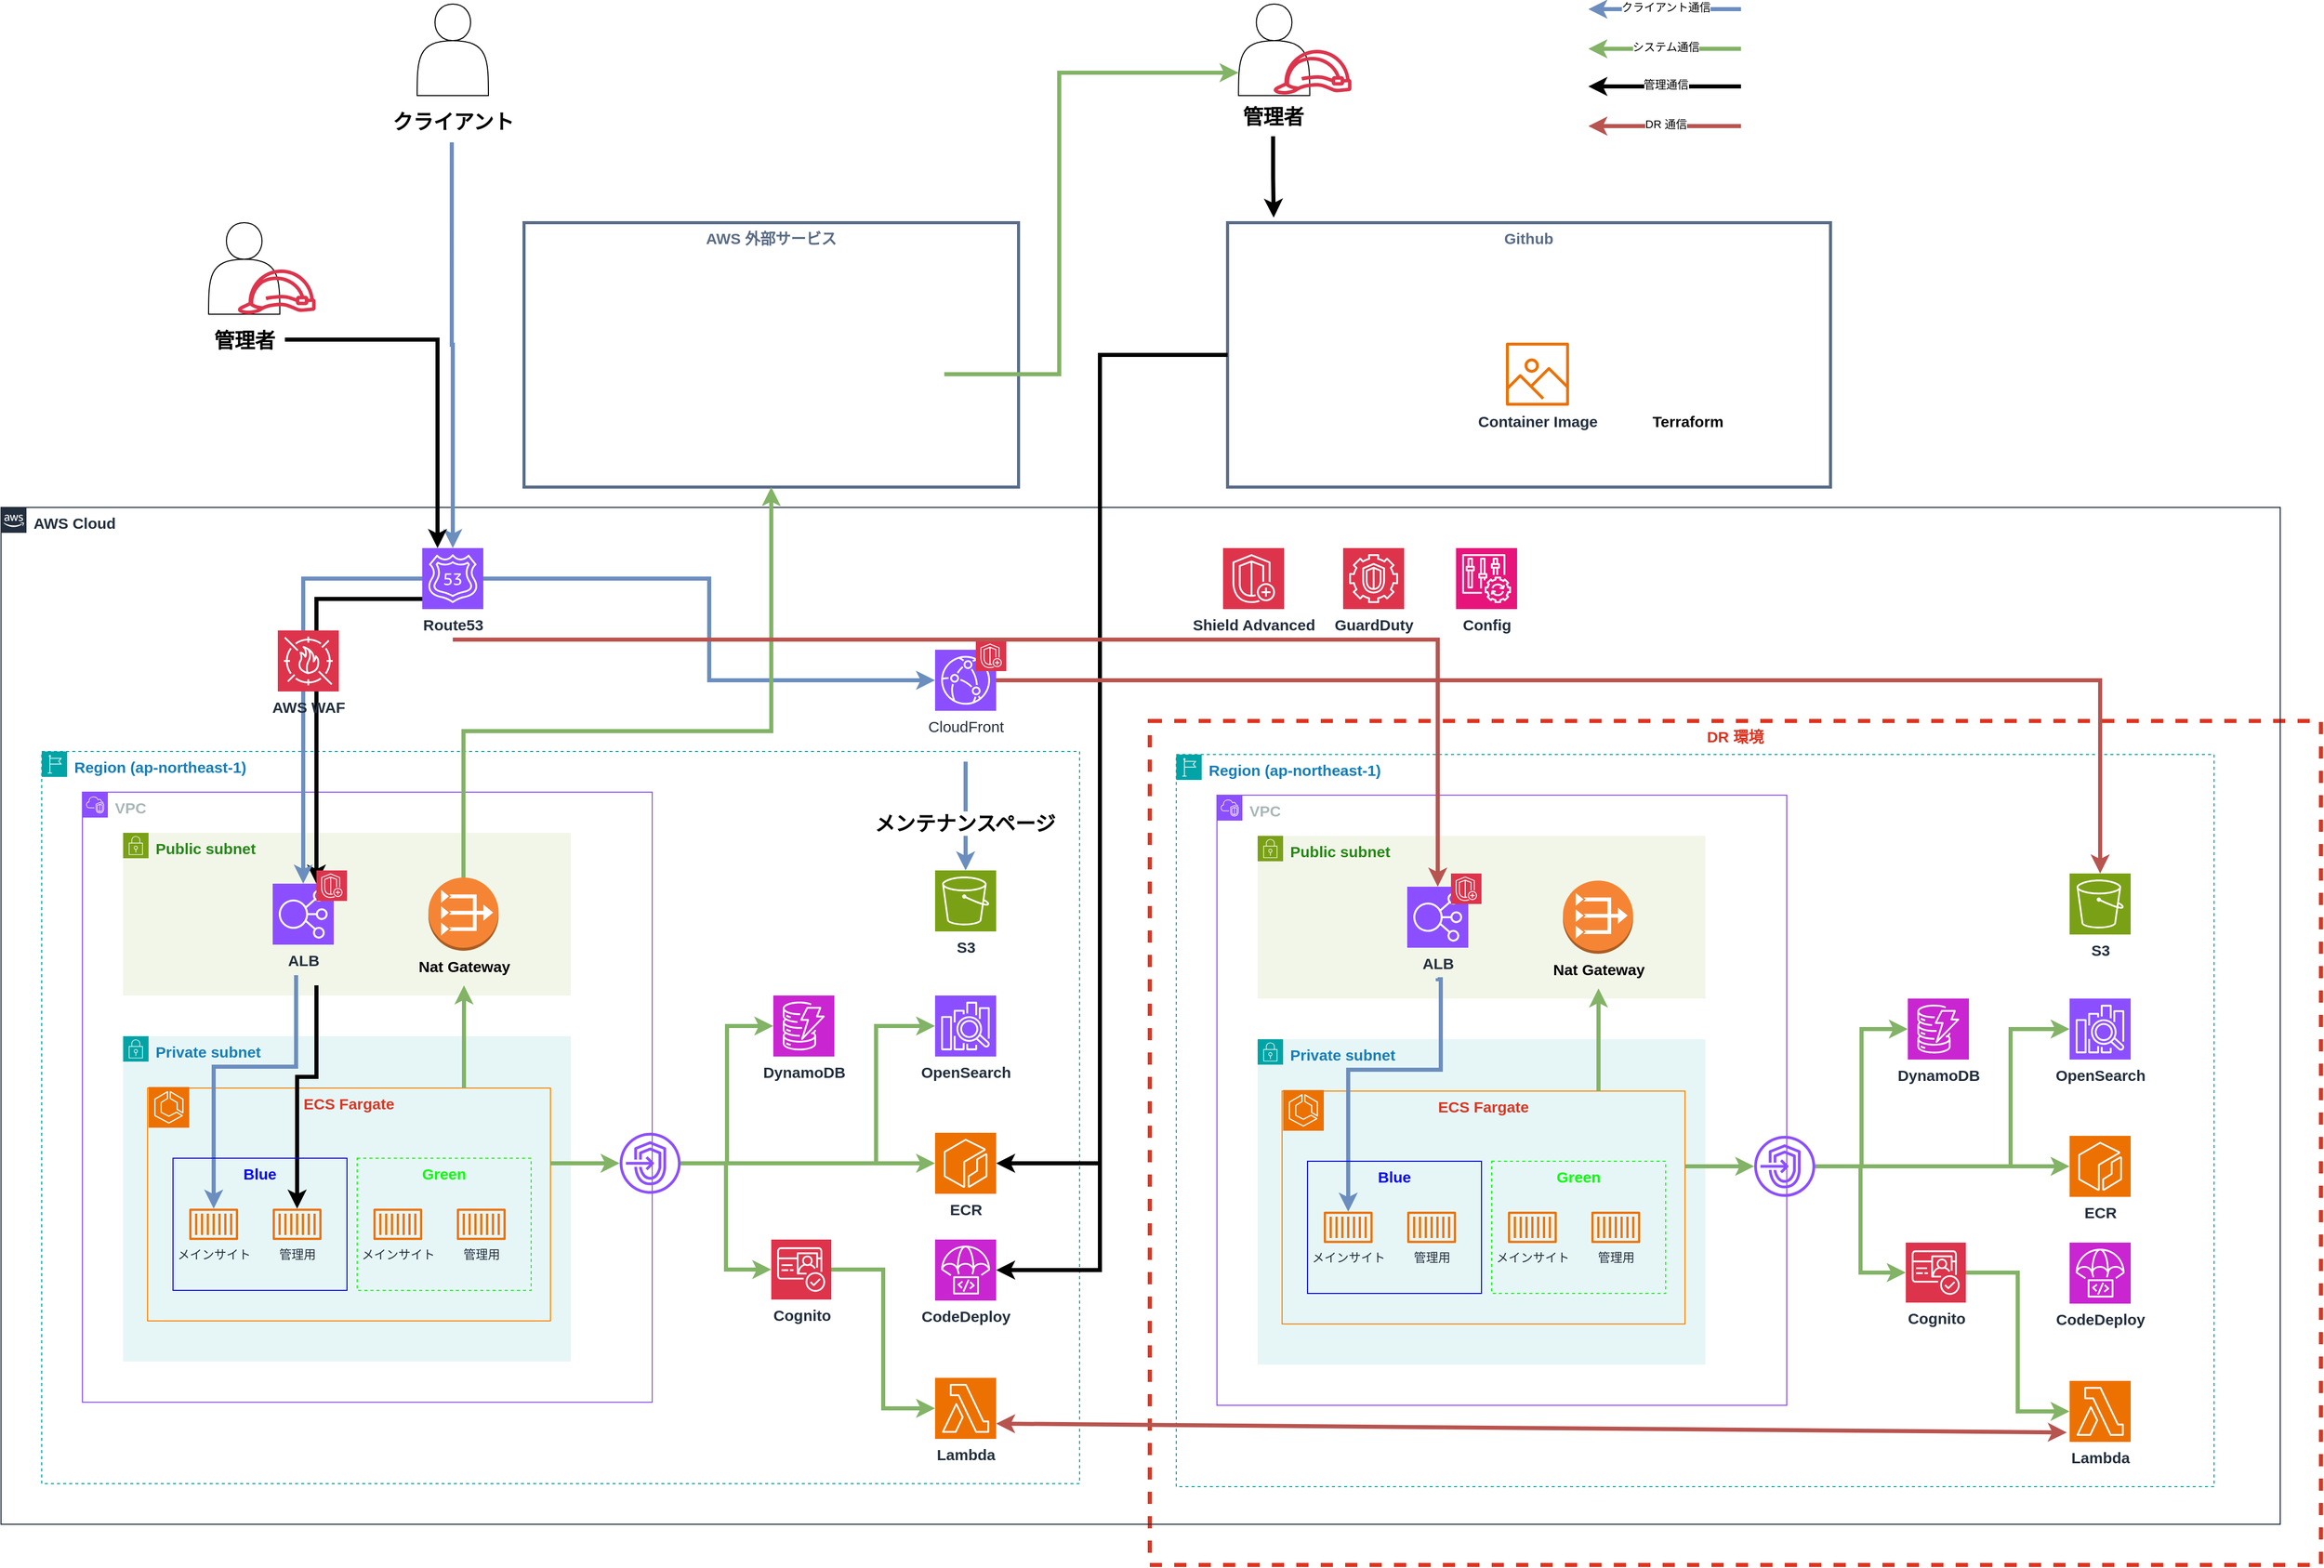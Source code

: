 <mxfile version="26.0.16">
  <diagram id="As31umIxtYYmUo2kWSjC" name="ページ1">
    <mxGraphModel dx="1369" dy="1611" grid="1" gridSize="10" guides="1" tooltips="1" connect="1" arrows="1" fold="1" page="1" pageScale="1" pageWidth="1200" pageHeight="800" math="0" shadow="0">
      <root>
        <mxCell id="0" />
        <mxCell id="1" parent="0" />
        <mxCell id="r2qKvbFkMg-777UX2yl--45" value="&lt;font style=&quot;font-size: 15px;&quot;&gt;&lt;b&gt;Lambda&lt;/b&gt;&lt;/font&gt;" style="sketch=0;points=[[0,0,0],[0.25,0,0],[0.5,0,0],[0.75,0,0],[1,0,0],[0,1,0],[0.25,1,0],[0.5,1,0],[0.75,1,0],[1,1,0],[0,0.25,0],[0,0.5,0],[0,0.75,0],[1,0.25,0],[1,0.5,0],[1,0.75,0]];outlineConnect=0;fontColor=#232F3E;fillColor=#ED7100;strokeColor=#ffffff;dashed=0;verticalLabelPosition=bottom;verticalAlign=top;align=center;html=1;fontSize=12;fontStyle=0;aspect=fixed;shape=mxgraph.aws4.resourceIcon;resIcon=mxgraph.aws4.lambda;" vertex="1" parent="1">
          <mxGeometry x="1158" y="776" width="60" height="60" as="geometry" />
        </mxCell>
        <mxCell id="r2qKvbFkMg-777UX2yl--156" value="&lt;b&gt;&lt;font style=&quot;font-size: 15px; color: rgb(221, 53, 34);&quot;&gt;DR 環境&lt;/font&gt;&lt;/b&gt;" style="fillColor=none;strokeColor=#DD3522;dashed=1;verticalAlign=top;fontStyle=0;fontColor=#5A6C86;whiteSpace=wrap;html=1;strokeWidth=4;" vertex="1" parent="1">
          <mxGeometry x="1369" y="130" width="1151" height="830" as="geometry" />
        </mxCell>
        <mxCell id="r2qKvbFkMg-777UX2yl--101" value="&lt;span style=&quot;font-size: 15px;&quot;&gt;&lt;b&gt;AWS 外部サービス&lt;/b&gt;&lt;/span&gt;" style="fillColor=none;strokeColor=#5A6C86;verticalAlign=top;fontStyle=0;fontColor=#5A6C86;whiteSpace=wrap;html=1;strokeWidth=3;" vertex="1" parent="1">
          <mxGeometry x="754" y="-360" width="486" height="260" as="geometry" />
        </mxCell>
        <mxCell id="r2qKvbFkMg-777UX2yl--90" value="&lt;b&gt;&lt;font style=&quot;font-size: 15px;&quot;&gt;Github&lt;/font&gt;&lt;/b&gt;" style="fillColor=none;strokeColor=#5A6C86;verticalAlign=top;fontStyle=0;fontColor=#5A6C86;whiteSpace=wrap;html=1;strokeWidth=3;" vertex="1" parent="1">
          <mxGeometry x="1445.42" y="-360" width="592.58" height="260" as="geometry" />
        </mxCell>
        <mxCell id="r2qKvbFkMg-777UX2yl--8" value="&lt;b&gt;&lt;font style=&quot;font-size: 15px;&quot;&gt;AWS Cloud&lt;/font&gt;&lt;/b&gt;" style="points=[[0,0],[0.25,0],[0.5,0],[0.75,0],[1,0],[1,0.25],[1,0.5],[1,0.75],[1,1],[0.75,1],[0.5,1],[0.25,1],[0,1],[0,0.75],[0,0.5],[0,0.25]];outlineConnect=0;gradientColor=none;html=1;whiteSpace=wrap;fontSize=12;fontStyle=0;container=0;pointerEvents=0;collapsible=0;recursiveResize=0;shape=mxgraph.aws4.group;grIcon=mxgraph.aws4.group_aws_cloud_alt;strokeColor=#232F3E;fillColor=none;verticalAlign=top;align=left;spacingLeft=30;fontColor=#232F3E;dashed=0;" vertex="1" parent="1">
          <mxGeometry x="240" y="-80" width="2240" height="1000" as="geometry" />
        </mxCell>
        <mxCell id="r2qKvbFkMg-777UX2yl--9" value="&lt;b&gt;&lt;font style=&quot;font-size: 15px;&quot;&gt;Region (ap-northeast-1)&lt;/font&gt;&lt;/b&gt;" style="points=[[0,0],[0.25,0],[0.5,0],[0.75,0],[1,0],[1,0.25],[1,0.5],[1,0.75],[1,1],[0.75,1],[0.5,1],[0.25,1],[0,1],[0,0.75],[0,0.5],[0,0.25]];outlineConnect=0;gradientColor=none;html=1;whiteSpace=wrap;fontSize=12;fontStyle=0;container=0;pointerEvents=0;collapsible=0;recursiveResize=0;shape=mxgraph.aws4.group;grIcon=mxgraph.aws4.group_region;strokeColor=#00A4A6;fillColor=none;verticalAlign=top;align=left;spacingLeft=30;fontColor=#147EBA;dashed=1;" vertex="1" parent="1">
          <mxGeometry x="280" y="160" width="1020" height="720" as="geometry" />
        </mxCell>
        <mxCell id="r2qKvbFkMg-777UX2yl--10" value="&lt;b&gt;&lt;font style=&quot;font-size: 15px;&quot;&gt;VPC&lt;/font&gt;&lt;/b&gt;" style="points=[[0,0],[0.25,0],[0.5,0],[0.75,0],[1,0],[1,0.25],[1,0.5],[1,0.75],[1,1],[0.75,1],[0.5,1],[0.25,1],[0,1],[0,0.75],[0,0.5],[0,0.25]];outlineConnect=0;gradientColor=none;html=1;whiteSpace=wrap;fontSize=12;fontStyle=0;container=0;pointerEvents=0;collapsible=0;recursiveResize=0;shape=mxgraph.aws4.group;grIcon=mxgraph.aws4.group_vpc2;strokeColor=#8C4FFF;fillColor=none;verticalAlign=top;align=left;spacingLeft=30;fontColor=#AAB7B8;dashed=0;" vertex="1" parent="1">
          <mxGeometry x="320" y="200" width="560" height="600" as="geometry" />
        </mxCell>
        <mxCell id="r2qKvbFkMg-777UX2yl--11" value="&lt;b&gt;&lt;font style=&quot;font-size: 15px;&quot;&gt;Public subnet&lt;/font&gt;&lt;/b&gt;" style="points=[[0,0],[0.25,0],[0.5,0],[0.75,0],[1,0],[1,0.25],[1,0.5],[1,0.75],[1,1],[0.75,1],[0.5,1],[0.25,1],[0,1],[0,0.75],[0,0.5],[0,0.25]];outlineConnect=0;gradientColor=none;html=1;whiteSpace=wrap;fontSize=12;fontStyle=0;container=0;pointerEvents=0;collapsible=0;recursiveResize=0;shape=mxgraph.aws4.group;grIcon=mxgraph.aws4.group_security_group;grStroke=0;strokeColor=#7AA116;fillColor=#F2F6E8;verticalAlign=top;align=left;spacingLeft=30;fontColor=#248814;dashed=0;" vertex="1" parent="1">
          <mxGeometry x="360" y="240" width="440" height="160" as="geometry" />
        </mxCell>
        <mxCell id="r2qKvbFkMg-777UX2yl--13" value="&lt;b&gt;&lt;font style=&quot;font-size: 15px;&quot;&gt;Private subnet&lt;/font&gt;&lt;/b&gt;" style="points=[[0,0],[0.25,0],[0.5,0],[0.75,0],[1,0],[1,0.25],[1,0.5],[1,0.75],[1,1],[0.75,1],[0.5,1],[0.25,1],[0,1],[0,0.75],[0,0.5],[0,0.25]];outlineConnect=0;gradientColor=none;html=1;whiteSpace=wrap;fontSize=12;fontStyle=0;container=0;pointerEvents=0;collapsible=0;recursiveResize=0;shape=mxgraph.aws4.group;grIcon=mxgraph.aws4.group_security_group;grStroke=0;strokeColor=#00A4A6;fillColor=#E6F6F7;verticalAlign=top;align=left;spacingLeft=30;fontColor=#147EBA;dashed=0;" vertex="1" parent="1">
          <mxGeometry x="360" y="440" width="440" height="320" as="geometry" />
        </mxCell>
        <mxCell id="r2qKvbFkMg-777UX2yl--15" value="&lt;b&gt;&lt;font style=&quot;font-size: 15px;&quot;&gt;ECS Fargate&lt;/font&gt;&lt;/b&gt;" style="fillColor=none;strokeColor=#FF8000;verticalAlign=top;fontStyle=0;fontColor=#DD3522;whiteSpace=wrap;html=1;" vertex="1" parent="1">
          <mxGeometry x="384" y="491" width="396" height="229" as="geometry" />
        </mxCell>
        <mxCell id="r2qKvbFkMg-777UX2yl--28" style="edgeStyle=orthogonalEdgeStyle;rounded=0;orthogonalLoop=1;jettySize=auto;html=1;fillColor=#d5e8d4;strokeColor=#82b366;strokeWidth=4;" edge="1" parent="1" source="r2qKvbFkMg-777UX2yl--15" target="r2qKvbFkMg-777UX2yl--27">
          <mxGeometry relative="1" as="geometry">
            <Array as="points">
              <mxPoint x="790" y="565" />
              <mxPoint x="790" y="565" />
            </Array>
          </mxGeometry>
        </mxCell>
        <mxCell id="r2qKvbFkMg-777UX2yl--25" value="" style="edgeStyle=orthogonalEdgeStyle;rounded=0;orthogonalLoop=1;jettySize=auto;html=1;strokeWidth=4;fillColor=#dae8fc;strokeColor=#6c8ebf;" edge="1" parent="1" target="r2qKvbFkMg-777UX2yl--16">
          <mxGeometry relative="1" as="geometry">
            <mxPoint x="530" y="380" as="sourcePoint" />
            <Array as="points">
              <mxPoint x="530" y="380" />
              <mxPoint x="530" y="470" />
              <mxPoint x="449" y="470" />
            </Array>
          </mxGeometry>
        </mxCell>
        <mxCell id="r2qKvbFkMg-777UX2yl--169" style="edgeStyle=orthogonalEdgeStyle;rounded=0;orthogonalLoop=1;jettySize=auto;html=1;strokeWidth=4;" edge="1" parent="1" target="r2qKvbFkMg-777UX2yl--17">
          <mxGeometry relative="1" as="geometry">
            <mxPoint x="550" y="390" as="sourcePoint" />
            <Array as="points">
              <mxPoint x="550" y="480" />
              <mxPoint x="531" y="480" />
            </Array>
          </mxGeometry>
        </mxCell>
        <mxCell id="r2qKvbFkMg-777UX2yl--18" value="&lt;b&gt;&lt;font style=&quot;font-size: 15px;&quot;&gt;ALB&lt;/font&gt;&lt;/b&gt;" style="sketch=0;points=[[0,0,0],[0.25,0,0],[0.5,0,0],[0.75,0,0],[1,0,0],[0,1,0],[0.25,1,0],[0.5,1,0],[0.75,1,0],[1,1,0],[0,0.25,0],[0,0.5,0],[0,0.75,0],[1,0.25,0],[1,0.5,0],[1,0.75,0]];outlineConnect=0;fontColor=#232F3E;fillColor=#8C4FFF;strokeColor=#ffffff;dashed=0;verticalLabelPosition=bottom;verticalAlign=top;align=center;html=1;fontSize=12;fontStyle=0;aspect=fixed;shape=mxgraph.aws4.resourceIcon;resIcon=mxgraph.aws4.elastic_load_balancing;" vertex="1" parent="1">
          <mxGeometry x="507" y="290" width="60" height="60" as="geometry" />
        </mxCell>
        <mxCell id="r2qKvbFkMg-777UX2yl--20" value="&lt;b&gt;&lt;font style=&quot;font-size: 15px;&quot;&gt;S3&lt;/font&gt;&lt;/b&gt;" style="sketch=0;points=[[0,0,0],[0.25,0,0],[0.5,0,0],[0.75,0,0],[1,0,0],[0,1,0],[0.25,1,0],[0.5,1,0],[0.75,1,0],[1,1,0],[0,0.25,0],[0,0.5,0],[0,0.75,0],[1,0.25,0],[1,0.5,0],[1,0.75,0]];outlineConnect=0;fontColor=#232F3E;fillColor=#7AA116;strokeColor=#ffffff;dashed=0;verticalLabelPosition=bottom;verticalAlign=top;align=center;html=1;fontSize=12;fontStyle=0;aspect=fixed;shape=mxgraph.aws4.resourceIcon;resIcon=mxgraph.aws4.s3;" vertex="1" parent="1">
          <mxGeometry x="1158" y="277" width="60" height="60" as="geometry" />
        </mxCell>
        <mxCell id="r2qKvbFkMg-777UX2yl--168" style="edgeStyle=orthogonalEdgeStyle;rounded=0;orthogonalLoop=1;jettySize=auto;html=1;strokeWidth=4;" edge="1" parent="1" source="r2qKvbFkMg-777UX2yl--21" target="r2qKvbFkMg-777UX2yl--18">
          <mxGeometry relative="1" as="geometry">
            <Array as="points">
              <mxPoint x="550" y="10" />
            </Array>
          </mxGeometry>
        </mxCell>
        <mxCell id="r2qKvbFkMg-777UX2yl--21" value="&lt;b&gt;&lt;font style=&quot;font-size: 15px;&quot;&gt;Route53&lt;/font&gt;&lt;/b&gt;" style="sketch=0;points=[[0,0,0],[0.25,0,0],[0.5,0,0],[0.75,0,0],[1,0,0],[0,1,0],[0.25,1,0],[0.5,1,0],[0.75,1,0],[1,1,0],[0,0.25,0],[0,0.5,0],[0,0.75,0],[1,0.25,0],[1,0.5,0],[1,0.75,0]];outlineConnect=0;fontColor=#232F3E;fillColor=#8C4FFF;strokeColor=#ffffff;dashed=0;verticalLabelPosition=bottom;verticalAlign=top;align=center;html=1;fontSize=12;fontStyle=0;aspect=fixed;shape=mxgraph.aws4.resourceIcon;resIcon=mxgraph.aws4.route_53;" vertex="1" parent="1">
          <mxGeometry x="654" y="-40" width="60" height="60" as="geometry" />
        </mxCell>
        <mxCell id="r2qKvbFkMg-777UX2yl--23" value="&lt;font style=&quot;font-size: 15px;&quot;&gt;&lt;b&gt;OpenSearch&lt;/b&gt;&lt;/font&gt;" style="sketch=0;points=[[0,0,0],[0.25,0,0],[0.5,0,0],[0.75,0,0],[1,0,0],[0,1,0],[0.25,1,0],[0.5,1,0],[0.75,1,0],[1,1,0],[0,0.25,0],[0,0.5,0],[0,0.75,0],[1,0.25,0],[1,0.5,0],[1,0.75,0]];outlineConnect=0;fontColor=#232F3E;fillColor=#8C4FFF;strokeColor=#ffffff;dashed=0;verticalLabelPosition=bottom;verticalAlign=top;align=center;html=1;fontSize=12;fontStyle=0;aspect=fixed;shape=mxgraph.aws4.resourceIcon;resIcon=mxgraph.aws4.elasticsearch_service;" vertex="1" parent="1">
          <mxGeometry x="1158" y="400" width="60" height="60" as="geometry" />
        </mxCell>
        <mxCell id="r2qKvbFkMg-777UX2yl--24" value="&lt;font style=&quot;font-size: 15px;&quot;&gt;CloudFront&lt;/font&gt;" style="sketch=0;points=[[0,0,0],[0.25,0,0],[0.5,0,0],[0.75,0,0],[1,0,0],[0,1,0],[0.25,1,0],[0.5,1,0],[0.75,1,0],[1,1,0],[0,0.25,0],[0,0.5,0],[0,0.75,0],[1,0.25,0],[1,0.5,0],[1,0.75,0]];outlineConnect=0;fontColor=#232F3E;fillColor=#8C4FFF;strokeColor=#ffffff;dashed=0;verticalLabelPosition=bottom;verticalAlign=top;align=center;html=1;fontSize=12;fontStyle=0;aspect=fixed;shape=mxgraph.aws4.resourceIcon;resIcon=mxgraph.aws4.cloudfront;" vertex="1" parent="1">
          <mxGeometry x="1158" y="60" width="60" height="60" as="geometry" />
        </mxCell>
        <mxCell id="r2qKvbFkMg-777UX2yl--26" value="&lt;font style=&quot;font-size: 15px;&quot;&gt;&lt;b&gt;ECR&lt;/b&gt;&lt;/font&gt;" style="sketch=0;points=[[0,0,0],[0.25,0,0],[0.5,0,0],[0.75,0,0],[1,0,0],[0,1,0],[0.25,1,0],[0.5,1,0],[0.75,1,0],[1,1,0],[0,0.25,0],[0,0.5,0],[0,0.75,0],[1,0.25,0],[1,0.5,0],[1,0.75,0]];outlineConnect=0;fontColor=#232F3E;fillColor=#ED7100;strokeColor=#ffffff;dashed=0;verticalLabelPosition=bottom;verticalAlign=top;align=center;html=1;fontSize=12;fontStyle=0;aspect=fixed;shape=mxgraph.aws4.resourceIcon;resIcon=mxgraph.aws4.ecr;" vertex="1" parent="1">
          <mxGeometry x="1158" y="535" width="60" height="60" as="geometry" />
        </mxCell>
        <mxCell id="r2qKvbFkMg-777UX2yl--27" value="" style="sketch=0;outlineConnect=0;fontColor=#232F3E;gradientColor=none;fillColor=#8C4FFF;strokeColor=none;dashed=0;verticalLabelPosition=bottom;verticalAlign=top;align=center;html=1;fontSize=12;fontStyle=0;aspect=fixed;pointerEvents=1;shape=mxgraph.aws4.endpoints;" vertex="1" parent="1">
          <mxGeometry x="848" y="535" width="60" height="60" as="geometry" />
        </mxCell>
        <mxCell id="r2qKvbFkMg-777UX2yl--29" style="edgeStyle=orthogonalEdgeStyle;rounded=0;orthogonalLoop=1;jettySize=auto;html=1;entryX=0;entryY=0.5;entryDx=0;entryDy=0;entryPerimeter=0;fillColor=#d5e8d4;strokeColor=#82b366;strokeWidth=4;" edge="1" parent="1" source="r2qKvbFkMg-777UX2yl--27" target="r2qKvbFkMg-777UX2yl--42">
          <mxGeometry relative="1" as="geometry" />
        </mxCell>
        <mxCell id="r2qKvbFkMg-777UX2yl--30" style="edgeStyle=orthogonalEdgeStyle;rounded=0;orthogonalLoop=1;jettySize=auto;html=1;entryX=0;entryY=0.5;entryDx=0;entryDy=0;entryPerimeter=0;fillColor=#d5e8d4;strokeColor=#82b366;strokeWidth=4;" edge="1" parent="1" source="r2qKvbFkMg-777UX2yl--27" target="r2qKvbFkMg-777UX2yl--26">
          <mxGeometry relative="1" as="geometry">
            <Array as="points">
              <mxPoint x="940" y="565" />
              <mxPoint x="940" y="565" />
            </Array>
          </mxGeometry>
        </mxCell>
        <mxCell id="r2qKvbFkMg-777UX2yl--31" style="edgeStyle=orthogonalEdgeStyle;rounded=0;orthogonalLoop=1;jettySize=auto;html=1;entryX=0.5;entryY=0;entryDx=0;entryDy=0;entryPerimeter=0;fillColor=#dae8fc;strokeColor=#6c8ebf;strokeWidth=4;" edge="1" parent="1" source="r2qKvbFkMg-777UX2yl--21" target="r2qKvbFkMg-777UX2yl--18">
          <mxGeometry relative="1" as="geometry" />
        </mxCell>
        <mxCell id="r2qKvbFkMg-777UX2yl--32" style="edgeStyle=orthogonalEdgeStyle;rounded=0;orthogonalLoop=1;jettySize=auto;html=1;entryX=0;entryY=0.5;entryDx=0;entryDy=0;entryPerimeter=0;fillColor=#dae8fc;strokeColor=#6c8ebf;strokeWidth=4;" edge="1" parent="1" source="r2qKvbFkMg-777UX2yl--21" target="r2qKvbFkMg-777UX2yl--24">
          <mxGeometry relative="1" as="geometry" />
        </mxCell>
        <mxCell id="r2qKvbFkMg-777UX2yl--33" style="edgeStyle=orthogonalEdgeStyle;rounded=0;orthogonalLoop=1;jettySize=auto;html=1;entryX=0.5;entryY=0;entryDx=0;entryDy=0;entryPerimeter=0;fillColor=#dae8fc;strokeColor=#6c8ebf;strokeWidth=4;" edge="1" parent="1" target="r2qKvbFkMg-777UX2yl--20">
          <mxGeometry relative="1" as="geometry">
            <mxPoint x="1188" y="170" as="sourcePoint" />
            <Array as="points">
              <mxPoint x="1188" y="210" />
              <mxPoint x="1188" y="210" />
            </Array>
          </mxGeometry>
        </mxCell>
        <mxCell id="r2qKvbFkMg-777UX2yl--49" value="&lt;font style=&quot;font-size: 20px;&quot;&gt;&lt;b&gt;メンテナンスページ&lt;/b&gt;&lt;/font&gt;" style="edgeLabel;html=1;align=center;verticalAlign=middle;resizable=0;points=[];" vertex="1" connectable="0" parent="r2qKvbFkMg-777UX2yl--33">
          <mxGeometry x="0.115" y="-1" relative="1" as="geometry">
            <mxPoint as="offset" />
          </mxGeometry>
        </mxCell>
        <mxCell id="r2qKvbFkMg-777UX2yl--36" value="" style="shape=actor;whiteSpace=wrap;html=1;" vertex="1" parent="1">
          <mxGeometry x="649" y="-575" width="70" height="90" as="geometry" />
        </mxCell>
        <mxCell id="r2qKvbFkMg-777UX2yl--37" value="&lt;font style=&quot;font-size: 20px;&quot;&gt;&lt;b&gt;クライアント&lt;/b&gt;&lt;/font&gt;" style="text;html=1;align=center;verticalAlign=middle;resizable=0;points=[];autosize=1;strokeColor=none;fillColor=none;" vertex="1" parent="1">
          <mxGeometry x="614" y="-480" width="140" height="40" as="geometry" />
        </mxCell>
        <mxCell id="r2qKvbFkMg-777UX2yl--40" style="edgeStyle=orthogonalEdgeStyle;rounded=0;orthogonalLoop=1;jettySize=auto;html=1;entryX=0.5;entryY=0;entryDx=0;entryDy=0;entryPerimeter=0;fillColor=#dae8fc;strokeColor=#6c8ebf;strokeWidth=4;exitX=0.493;exitY=1.025;exitDx=0;exitDy=0;exitPerimeter=0;" edge="1" parent="1" source="r2qKvbFkMg-777UX2yl--37" target="r2qKvbFkMg-777UX2yl--21">
          <mxGeometry relative="1" as="geometry">
            <mxPoint x="684" y="-225" as="sourcePoint" />
          </mxGeometry>
        </mxCell>
        <mxCell id="r2qKvbFkMg-777UX2yl--42" value="&lt;font style=&quot;font-size: 15px;&quot;&gt;&lt;b&gt;DynamoDB&lt;/b&gt;&lt;/font&gt;" style="sketch=0;points=[[0,0,0],[0.25,0,0],[0.5,0,0],[0.75,0,0],[1,0,0],[0,1,0],[0.25,1,0],[0.5,1,0],[0.75,1,0],[1,1,0],[0,0.25,0],[0,0.5,0],[0,0.75,0],[1,0.25,0],[1,0.5,0],[1,0.75,0]];outlineConnect=0;fontColor=#232F3E;fillColor=#C925D1;strokeColor=#ffffff;dashed=0;verticalLabelPosition=bottom;verticalAlign=top;align=center;html=1;fontSize=12;fontStyle=0;aspect=fixed;shape=mxgraph.aws4.resourceIcon;resIcon=mxgraph.aws4.dynamodb;" vertex="1" parent="1">
          <mxGeometry x="999" y="400" width="60" height="60" as="geometry" />
        </mxCell>
        <mxCell id="r2qKvbFkMg-777UX2yl--43" style="edgeStyle=orthogonalEdgeStyle;rounded=0;orthogonalLoop=1;jettySize=auto;html=1;entryX=0;entryY=0.5;entryDx=0;entryDy=0;entryPerimeter=0;fillColor=#d5e8d4;strokeColor=#82b366;strokeWidth=4;" edge="1" parent="1" source="r2qKvbFkMg-777UX2yl--27" target="r2qKvbFkMg-777UX2yl--23">
          <mxGeometry relative="1" as="geometry">
            <Array as="points">
              <mxPoint x="1100" y="565" />
              <mxPoint x="1100" y="430" />
            </Array>
          </mxGeometry>
        </mxCell>
        <mxCell id="r2qKvbFkMg-777UX2yl--46" value="&lt;font style=&quot;font-size: 15px;&quot;&gt;&lt;b&gt;Cognito&lt;/b&gt;&lt;/font&gt;" style="sketch=0;points=[[0,0,0],[0.25,0,0],[0.5,0,0],[0.75,0,0],[1,0,0],[0,1,0],[0.25,1,0],[0.5,1,0],[0.75,1,0],[1,1,0],[0,0.25,0],[0,0.5,0],[0,0.75,0],[1,0.25,0],[1,0.5,0],[1,0.75,0]];outlineConnect=0;fontColor=#232F3E;fillColor=#DD344C;strokeColor=#ffffff;dashed=0;verticalLabelPosition=bottom;verticalAlign=top;align=center;html=1;fontSize=12;fontStyle=0;aspect=fixed;shape=mxgraph.aws4.resourceIcon;resIcon=mxgraph.aws4.cognito;" vertex="1" parent="1">
          <mxGeometry x="997" y="640" width="59" height="59" as="geometry" />
        </mxCell>
        <mxCell id="r2qKvbFkMg-777UX2yl--47" value="&lt;font style=&quot;font-size: 15px;&quot;&gt;&lt;b&gt;Shield Advanced&lt;/b&gt;&lt;/font&gt;" style="sketch=0;points=[[0,0,0],[0.25,0,0],[0.5,0,0],[0.75,0,0],[1,0,0],[0,1,0],[0.25,1,0],[0.5,1,0],[0.75,1,0],[1,1,0],[0,0.25,0],[0,0.5,0],[0,0.75,0],[1,0.25,0],[1,0.5,0],[1,0.75,0]];outlineConnect=0;fontColor=#232F3E;fillColor=#DD344C;strokeColor=#ffffff;dashed=0;verticalLabelPosition=bottom;verticalAlign=top;align=center;html=1;fontSize=12;fontStyle=0;aspect=fixed;shape=mxgraph.aws4.resourceIcon;resIcon=mxgraph.aws4.shield;" vertex="1" parent="1">
          <mxGeometry x="1441" y="-40" width="60" height="60" as="geometry" />
        </mxCell>
        <mxCell id="r2qKvbFkMg-777UX2yl--48" value="" style="sketch=0;points=[[0,0,0],[0.25,0,0],[0.5,0,0],[0.75,0,0],[1,0,0],[0,1,0],[0.25,1,0],[0.5,1,0],[0.75,1,0],[1,1,0],[0,0.25,0],[0,0.5,0],[0,0.75,0],[1,0.25,0],[1,0.5,0],[1,0.75,0]];outlineConnect=0;fontColor=#232F3E;fillColor=#DD344C;strokeColor=#ffffff;dashed=0;verticalLabelPosition=bottom;verticalAlign=top;align=center;html=1;fontSize=12;fontStyle=0;aspect=fixed;shape=mxgraph.aws4.resourceIcon;resIcon=mxgraph.aws4.shield;" vertex="1" parent="1">
          <mxGeometry x="550" y="277" width="30" height="30" as="geometry" />
        </mxCell>
        <mxCell id="r2qKvbFkMg-777UX2yl--80" value="&lt;b&gt;&lt;font style=&quot;font-size: 15px;&quot;&gt;GuardDuty&lt;/font&gt;&lt;/b&gt;" style="sketch=0;points=[[0,0,0],[0.25,0,0],[0.5,0,0],[0.75,0,0],[1,0,0],[0,1,0],[0.25,1,0],[0.5,1,0],[0.75,1,0],[1,1,0],[0,0.25,0],[0,0.5,0],[0,0.75,0],[1,0.25,0],[1,0.5,0],[1,0.75,0]];outlineConnect=0;fontColor=#232F3E;fillColor=#DD344C;strokeColor=#ffffff;dashed=0;verticalLabelPosition=bottom;verticalAlign=top;align=center;html=1;fontSize=12;fontStyle=0;aspect=fixed;shape=mxgraph.aws4.resourceIcon;resIcon=mxgraph.aws4.guardduty;" vertex="1" parent="1">
          <mxGeometry x="1559" y="-40" width="60" height="60" as="geometry" />
        </mxCell>
        <mxCell id="r2qKvbFkMg-777UX2yl--81" value="" style="shape=actor;whiteSpace=wrap;html=1;" vertex="1" parent="1">
          <mxGeometry x="1456.21" y="-575" width="70" height="90" as="geometry" />
        </mxCell>
        <mxCell id="r2qKvbFkMg-777UX2yl--85" style="edgeStyle=orthogonalEdgeStyle;rounded=0;orthogonalLoop=1;jettySize=auto;html=1;entryX=0.5;entryY=0;entryDx=0;entryDy=0;strokeWidth=4;" edge="1" parent="1" source="r2qKvbFkMg-777UX2yl--82" target="r2qKvbFkMg-777UX2yl--83">
          <mxGeometry relative="1" as="geometry" />
        </mxCell>
        <mxCell id="r2qKvbFkMg-777UX2yl--82" value="&lt;span style=&quot;font-size: 20px;&quot;&gt;&lt;b&gt;管理者&lt;/b&gt;&lt;/span&gt;" style="text;html=1;align=center;verticalAlign=middle;resizable=0;points=[];autosize=1;strokeColor=none;fillColor=none;" vertex="1" parent="1">
          <mxGeometry x="1450.21" y="-485" width="80" height="40" as="geometry" />
        </mxCell>
        <mxCell id="r2qKvbFkMg-777UX2yl--83" value="" style="shape=image;verticalLabelPosition=bottom;labelBackgroundColor=default;verticalAlign=top;aspect=fixed;imageAspect=0;image=https://crowdworks.jp/times/wp-content/uploads/2023/01/AdobeStock_385949189-1.jpeg;" vertex="1" parent="1">
          <mxGeometry x="1445.42" y="-365" width="90.7" height="65" as="geometry" />
        </mxCell>
        <mxCell id="r2qKvbFkMg-777UX2yl--84" value="" style="shape=image;verticalLabelPosition=bottom;labelBackgroundColor=default;verticalAlign=top;aspect=fixed;imageAspect=0;image=https://knowledge.sakura.ad.jp/wp-content/uploads/2020/01/11450_t.png;" vertex="1" parent="1">
          <mxGeometry x="1518" y="-242" width="126.67" height="95" as="geometry" />
        </mxCell>
        <mxCell id="r2qKvbFkMg-777UX2yl--91" value="Terraform" style="shape=image;verticalLabelPosition=bottom;labelBackgroundColor=default;verticalAlign=top;aspect=fixed;imageAspect=0;image=https://img.icons8.com/color/512/terraform.png;fontStyle=1;fontSize=15;" vertex="1" parent="1">
          <mxGeometry x="1868" y="-240" width="60" height="60" as="geometry" />
        </mxCell>
        <mxCell id="r2qKvbFkMg-777UX2yl--92" value="&lt;b&gt;&lt;font style=&quot;font-size: 15px;&quot;&gt;Container Image&lt;/font&gt;&lt;/b&gt;" style="sketch=0;outlineConnect=0;fontColor=#232F3E;gradientColor=none;fillColor=#ED7100;strokeColor=none;dashed=0;verticalLabelPosition=bottom;verticalAlign=top;align=center;html=1;fontSize=12;fontStyle=0;aspect=fixed;pointerEvents=1;shape=mxgraph.aws4.container_registry_image;" vertex="1" parent="1">
          <mxGeometry x="1719" y="-242" width="62" height="62" as="geometry" />
        </mxCell>
        <mxCell id="r2qKvbFkMg-777UX2yl--93" value="" style="shape=image;verticalLabelPosition=bottom;labelBackgroundColor=default;verticalAlign=top;aspect=fixed;imageAspect=0;image=https://upload.wikimedia.org/wikipedia/commons/thumb/b/ba/Stripe_Logo%2C_revised_2016.svg/2560px-Stripe_Logo%2C_revised_2016.svg.png;" vertex="1" parent="1">
          <mxGeometry x="840" y="-236" width="120" height="50" as="geometry" />
        </mxCell>
        <mxCell id="r2qKvbFkMg-777UX2yl--94" value="&lt;b&gt;&lt;font style=&quot;font-size: 15px;&quot;&gt;CodeDeploy&lt;/font&gt;&lt;/b&gt;" style="sketch=0;points=[[0,0,0],[0.25,0,0],[0.5,0,0],[0.75,0,0],[1,0,0],[0,1,0],[0.25,1,0],[0.5,1,0],[0.75,1,0],[1,1,0],[0,0.25,0],[0,0.5,0],[0,0.75,0],[1,0.25,0],[1,0.5,0],[1,0.75,0]];outlineConnect=0;fontColor=#232F3E;fillColor=#C925D1;strokeColor=#ffffff;dashed=0;verticalLabelPosition=bottom;verticalAlign=top;align=center;html=1;fontSize=12;fontStyle=0;aspect=fixed;shape=mxgraph.aws4.resourceIcon;resIcon=mxgraph.aws4.codedeploy;" vertex="1" parent="1">
          <mxGeometry x="1158" y="640" width="60" height="60" as="geometry" />
        </mxCell>
        <mxCell id="r2qKvbFkMg-777UX2yl--95" value="" style="sketch=0;points=[[0,0,0],[0.25,0,0],[0.5,0,0],[0.75,0,0],[1,0,0],[0,1,0],[0.25,1,0],[0.5,1,0],[0.75,1,0],[1,1,0],[0,0.25,0],[0,0.5,0],[0,0.75,0],[1,0.25,0],[1,0.5,0],[1,0.75,0]];outlineConnect=0;fontColor=#232F3E;fillColor=#DD344C;strokeColor=#ffffff;dashed=0;verticalLabelPosition=bottom;verticalAlign=top;align=center;html=1;fontSize=12;fontStyle=0;aspect=fixed;shape=mxgraph.aws4.resourceIcon;resIcon=mxgraph.aws4.shield;" vertex="1" parent="1">
          <mxGeometry x="1198" y="51" width="30" height="30" as="geometry" />
        </mxCell>
        <mxCell id="r2qKvbFkMg-777UX2yl--96" value="&lt;b&gt;&lt;font style=&quot;font-size: 15px;&quot;&gt;AWS WAF&lt;/font&gt;&lt;/b&gt;" style="sketch=0;points=[[0,0,0],[0.25,0,0],[0.5,0,0],[0.75,0,0],[1,0,0],[0,1,0],[0.25,1,0],[0.5,1,0],[0.75,1,0],[1,1,0],[0,0.25,0],[0,0.5,0],[0,0.75,0],[1,0.25,0],[1,0.5,0],[1,0.75,0]];outlineConnect=0;fontColor=#232F3E;fillColor=#DD344C;strokeColor=#ffffff;dashed=0;verticalLabelPosition=bottom;verticalAlign=top;align=center;html=1;fontSize=12;fontStyle=0;aspect=fixed;shape=mxgraph.aws4.resourceIcon;resIcon=mxgraph.aws4.waf;" vertex="1" parent="1">
          <mxGeometry x="512" y="41" width="60" height="60" as="geometry" />
        </mxCell>
        <mxCell id="r2qKvbFkMg-777UX2yl--170" style="edgeStyle=orthogonalEdgeStyle;rounded=0;orthogonalLoop=1;jettySize=auto;html=1;entryX=0;entryY=0.75;entryDx=0;entryDy=0;fillColor=#d5e8d4;strokeColor=#82b366;strokeWidth=4;" edge="1" parent="1" source="r2qKvbFkMg-777UX2yl--99" target="r2qKvbFkMg-777UX2yl--81">
          <mxGeometry relative="1" as="geometry">
            <Array as="points">
              <mxPoint x="1280" y="-211" />
              <mxPoint x="1280" y="-507" />
            </Array>
          </mxGeometry>
        </mxCell>
        <mxCell id="r2qKvbFkMg-777UX2yl--99" value="" style="shape=image;verticalLabelPosition=bottom;labelBackgroundColor=default;verticalAlign=top;aspect=fixed;imageAspect=0;image=https://newrelic.com/themes/custom/erno/assets/mediakit/new_relic_logo_vertical.png;" vertex="1" parent="1">
          <mxGeometry x="1040" y="-243.5" width="127.04" height="65" as="geometry" />
        </mxCell>
        <mxCell id="r2qKvbFkMg-777UX2yl--102" style="edgeStyle=orthogonalEdgeStyle;rounded=0;orthogonalLoop=1;jettySize=auto;html=1;entryX=1;entryY=0.5;entryDx=0;entryDy=0;entryPerimeter=0;strokeWidth=4;" edge="1" parent="1" source="r2qKvbFkMg-777UX2yl--90" target="r2qKvbFkMg-777UX2yl--26">
          <mxGeometry relative="1" as="geometry">
            <Array as="points">
              <mxPoint x="1320" y="-230" />
              <mxPoint x="1320" y="565" />
            </Array>
          </mxGeometry>
        </mxCell>
        <mxCell id="r2qKvbFkMg-777UX2yl--103" style="edgeStyle=orthogonalEdgeStyle;rounded=0;orthogonalLoop=1;jettySize=auto;html=1;entryX=1;entryY=0.5;entryDx=0;entryDy=0;entryPerimeter=0;strokeWidth=4;" edge="1" parent="1" source="r2qKvbFkMg-777UX2yl--90" target="r2qKvbFkMg-777UX2yl--94">
          <mxGeometry relative="1" as="geometry">
            <Array as="points">
              <mxPoint x="1320" y="-230" />
              <mxPoint x="1320" y="670" />
            </Array>
          </mxGeometry>
        </mxCell>
        <mxCell id="r2qKvbFkMg-777UX2yl--113" style="edgeStyle=orthogonalEdgeStyle;rounded=0;orthogonalLoop=1;jettySize=auto;html=1;fillColor=#d5e8d4;strokeColor=#82b366;strokeWidth=4;" edge="1" parent="1" source="r2qKvbFkMg-777UX2yl--104" target="r2qKvbFkMg-777UX2yl--101">
          <mxGeometry relative="1" as="geometry">
            <Array as="points">
              <mxPoint x="695" y="140" />
              <mxPoint x="997" y="140" />
            </Array>
          </mxGeometry>
        </mxCell>
        <mxCell id="r2qKvbFkMg-777UX2yl--104" value="&lt;b&gt;&lt;font style=&quot;font-size: 15px;&quot;&gt;Nat Gateway&lt;/font&gt;&lt;/b&gt;" style="outlineConnect=0;dashed=0;verticalLabelPosition=bottom;verticalAlign=top;align=center;html=1;shape=mxgraph.aws3.vpc_nat_gateway;fillColor=#F58534;gradientColor=none;" vertex="1" parent="1">
          <mxGeometry x="660" y="284" width="69" height="72" as="geometry" />
        </mxCell>
        <mxCell id="r2qKvbFkMg-777UX2yl--105" style="edgeStyle=orthogonalEdgeStyle;rounded=0;orthogonalLoop=1;jettySize=auto;html=1;entryX=0;entryY=0.5;entryDx=0;entryDy=0;entryPerimeter=0;fillColor=#d5e8d4;strokeColor=#82b366;strokeWidth=4;" edge="1" parent="1" source="r2qKvbFkMg-777UX2yl--27" target="r2qKvbFkMg-777UX2yl--46">
          <mxGeometry relative="1" as="geometry" />
        </mxCell>
        <mxCell id="r2qKvbFkMg-777UX2yl--14" value="" style="sketch=0;points=[[0,0,0],[0.25,0,0],[0.5,0,0],[0.75,0,0],[1,0,0],[0,1,0],[0.25,1,0],[0.5,1,0],[0.75,1,0],[1,1,0],[0,0.25,0],[0,0.5,0],[0,0.75,0],[1,0.25,0],[1,0.5,0],[1,0.75,0]];outlineConnect=0;fontColor=#232F3E;fillColor=#ED7100;strokeColor=#ffffff;dashed=0;verticalLabelPosition=bottom;verticalAlign=top;align=center;html=1;fontSize=12;fontStyle=0;aspect=fixed;shape=mxgraph.aws4.resourceIcon;resIcon=mxgraph.aws4.ecs;" vertex="1" parent="1">
          <mxGeometry x="385" y="490" width="40" height="40" as="geometry" />
        </mxCell>
        <mxCell id="r2qKvbFkMg-777UX2yl--107" value="&lt;b&gt;&lt;font style=&quot;font-size: 15px; color: rgb(0, 0, 255);&quot;&gt;Blue&lt;/font&gt;&lt;/b&gt;" style="fillColor=none;strokeColor=#0000FF;verticalAlign=top;fontStyle=0;fontColor=#5A6C86;whiteSpace=wrap;html=1;" vertex="1" parent="1">
          <mxGeometry x="409" y="560" width="171" height="130" as="geometry" />
        </mxCell>
        <mxCell id="r2qKvbFkMg-777UX2yl--17" value="管理用" style="sketch=0;outlineConnect=0;fontColor=#232F3E;gradientColor=none;fillColor=#ED7100;strokeColor=none;dashed=0;verticalLabelPosition=bottom;verticalAlign=top;align=center;html=1;fontSize=12;fontStyle=0;aspect=fixed;pointerEvents=1;shape=mxgraph.aws4.container_1;" vertex="1" parent="1">
          <mxGeometry x="507" y="609.5" width="48" height="31" as="geometry" />
        </mxCell>
        <mxCell id="r2qKvbFkMg-777UX2yl--16" value="メインサイト" style="sketch=0;outlineConnect=0;fontColor=#232F3E;gradientColor=none;fillColor=#ED7100;strokeColor=none;dashed=0;verticalLabelPosition=bottom;verticalAlign=top;align=center;html=1;fontSize=12;fontStyle=0;aspect=fixed;pointerEvents=1;shape=mxgraph.aws4.container_1;" vertex="1" parent="1">
          <mxGeometry x="425" y="609.5" width="48" height="31" as="geometry" />
        </mxCell>
        <mxCell id="r2qKvbFkMg-777UX2yl--108" value="&lt;b&gt;&lt;font style=&quot;font-size: 15px; color: rgb(0, 255, 0);&quot;&gt;Green&lt;/font&gt;&lt;/b&gt;" style="fillColor=none;strokeColor=#00FF00;dashed=1;verticalAlign=top;fontStyle=0;fontColor=#5A6C86;whiteSpace=wrap;html=1;" vertex="1" parent="1">
          <mxGeometry x="590" y="560" width="171" height="130" as="geometry" />
        </mxCell>
        <mxCell id="r2qKvbFkMg-777UX2yl--109" value="管理用" style="sketch=0;outlineConnect=0;fontColor=#232F3E;gradientColor=none;fillColor=#ED7100;strokeColor=none;dashed=0;verticalLabelPosition=bottom;verticalAlign=top;align=center;html=1;fontSize=12;fontStyle=0;aspect=fixed;pointerEvents=1;shape=mxgraph.aws4.container_1;" vertex="1" parent="1">
          <mxGeometry x="688" y="609.5" width="48" height="31" as="geometry" />
        </mxCell>
        <mxCell id="r2qKvbFkMg-777UX2yl--110" value="メインサイト" style="sketch=0;outlineConnect=0;fontColor=#232F3E;gradientColor=none;fillColor=#ED7100;strokeColor=none;dashed=0;verticalLabelPosition=bottom;verticalAlign=top;align=center;html=1;fontSize=12;fontStyle=0;aspect=fixed;pointerEvents=1;shape=mxgraph.aws4.container_1;" vertex="1" parent="1">
          <mxGeometry x="606" y="609.5" width="48" height="31" as="geometry" />
        </mxCell>
        <mxCell id="r2qKvbFkMg-777UX2yl--112" style="edgeStyle=orthogonalEdgeStyle;rounded=0;orthogonalLoop=1;jettySize=auto;html=1;fillColor=#d5e8d4;strokeColor=#82b366;strokeWidth=4;" edge="1" parent="1" source="r2qKvbFkMg-777UX2yl--15">
          <mxGeometry relative="1" as="geometry">
            <mxPoint x="695" y="390" as="targetPoint" />
            <Array as="points">
              <mxPoint x="695" y="460" />
              <mxPoint x="695" y="460" />
            </Array>
          </mxGeometry>
        </mxCell>
        <mxCell id="r2qKvbFkMg-777UX2yl--114" value="&lt;b&gt;&lt;font style=&quot;font-size: 15px;&quot;&gt;Config&lt;/font&gt;&lt;/b&gt;" style="sketch=0;points=[[0,0,0],[0.25,0,0],[0.5,0,0],[0.75,0,0],[1,0,0],[0,1,0],[0.25,1,0],[0.5,1,0],[0.75,1,0],[1,1,0],[0,0.25,0],[0,0.5,0],[0,0.75,0],[1,0.25,0],[1,0.5,0],[1,0.75,0]];points=[[0,0,0],[0.25,0,0],[0.5,0,0],[0.75,0,0],[1,0,0],[0,1,0],[0.25,1,0],[0.5,1,0],[0.75,1,0],[1,1,0],[0,0.25,0],[0,0.5,0],[0,0.75,0],[1,0.25,0],[1,0.5,0],[1,0.75,0]];outlineConnect=0;fontColor=#232F3E;fillColor=#E7157B;strokeColor=#ffffff;dashed=0;verticalLabelPosition=bottom;verticalAlign=top;align=center;html=1;fontSize=12;fontStyle=0;aspect=fixed;shape=mxgraph.aws4.resourceIcon;resIcon=mxgraph.aws4.config;" vertex="1" parent="1">
          <mxGeometry x="1670" y="-40" width="60" height="60" as="geometry" />
        </mxCell>
        <mxCell id="r2qKvbFkMg-777UX2yl--115" style="edgeStyle=orthogonalEdgeStyle;rounded=0;orthogonalLoop=1;jettySize=auto;html=1;entryX=0;entryY=0.5;entryDx=0;entryDy=0;entryPerimeter=0;fillColor=#d5e8d4;strokeColor=#82b366;strokeWidth=4;" edge="1" parent="1" source="r2qKvbFkMg-777UX2yl--46" target="r2qKvbFkMg-777UX2yl--45">
          <mxGeometry relative="1" as="geometry" />
        </mxCell>
        <mxCell id="r2qKvbFkMg-777UX2yl--117" value="" style="shape=actor;whiteSpace=wrap;html=1;" vertex="1" parent="1">
          <mxGeometry x="444" y="-360" width="70" height="90" as="geometry" />
        </mxCell>
        <mxCell id="r2qKvbFkMg-777UX2yl--118" value="&lt;span style=&quot;font-size: 20px;&quot;&gt;&lt;b&gt;管理者&lt;/b&gt;&lt;/span&gt;" style="text;html=1;align=center;verticalAlign=middle;resizable=0;points=[];autosize=1;strokeColor=none;fillColor=none;" vertex="1" parent="1">
          <mxGeometry x="439" y="-265" width="80" height="40" as="geometry" />
        </mxCell>
        <mxCell id="r2qKvbFkMg-777UX2yl--119" value="" style="sketch=0;outlineConnect=0;fontColor=#232F3E;gradientColor=none;fillColor=#DD344C;strokeColor=none;dashed=0;verticalLabelPosition=bottom;verticalAlign=top;align=center;html=1;fontSize=12;fontStyle=0;aspect=fixed;pointerEvents=1;shape=mxgraph.aws4.role;" vertex="1" parent="1">
          <mxGeometry x="1490" y="-530" width="78" height="44" as="geometry" />
        </mxCell>
        <mxCell id="r2qKvbFkMg-777UX2yl--120" value="" style="sketch=0;outlineConnect=0;fontColor=#232F3E;gradientColor=none;fillColor=#DD344C;strokeColor=none;dashed=0;verticalLabelPosition=bottom;verticalAlign=top;align=center;html=1;fontSize=12;fontStyle=0;aspect=fixed;pointerEvents=1;shape=mxgraph.aws4.role;" vertex="1" parent="1">
          <mxGeometry x="472" y="-314" width="78" height="44" as="geometry" />
        </mxCell>
        <mxCell id="r2qKvbFkMg-777UX2yl--121" value="&lt;b&gt;&lt;font style=&quot;font-size: 15px;&quot;&gt;Region (ap-northeast-1)&lt;/font&gt;&lt;/b&gt;" style="points=[[0,0],[0.25,0],[0.5,0],[0.75,0],[1,0],[1,0.25],[1,0.5],[1,0.75],[1,1],[0.75,1],[0.5,1],[0.25,1],[0,1],[0,0.75],[0,0.5],[0,0.25]];outlineConnect=0;gradientColor=none;html=1;whiteSpace=wrap;fontSize=12;fontStyle=0;container=0;pointerEvents=0;collapsible=0;recursiveResize=0;shape=mxgraph.aws4.group;grIcon=mxgraph.aws4.group_region;strokeColor=#00A4A6;fillColor=none;verticalAlign=top;align=left;spacingLeft=30;fontColor=#147EBA;dashed=1;" vertex="1" parent="1">
          <mxGeometry x="1395" y="163" width="1020" height="720" as="geometry" />
        </mxCell>
        <mxCell id="r2qKvbFkMg-777UX2yl--122" value="&lt;b&gt;&lt;font style=&quot;font-size: 15px;&quot;&gt;VPC&lt;/font&gt;&lt;/b&gt;" style="points=[[0,0],[0.25,0],[0.5,0],[0.75,0],[1,0],[1,0.25],[1,0.5],[1,0.75],[1,1],[0.75,1],[0.5,1],[0.25,1],[0,1],[0,0.75],[0,0.5],[0,0.25]];outlineConnect=0;gradientColor=none;html=1;whiteSpace=wrap;fontSize=12;fontStyle=0;container=0;pointerEvents=0;collapsible=0;recursiveResize=0;shape=mxgraph.aws4.group;grIcon=mxgraph.aws4.group_vpc2;strokeColor=#8C4FFF;fillColor=none;verticalAlign=top;align=left;spacingLeft=30;fontColor=#AAB7B8;dashed=0;" vertex="1" parent="1">
          <mxGeometry x="1435" y="203" width="560" height="600" as="geometry" />
        </mxCell>
        <mxCell id="r2qKvbFkMg-777UX2yl--123" value="&lt;b&gt;&lt;font style=&quot;font-size: 15px;&quot;&gt;Public subnet&lt;/font&gt;&lt;/b&gt;" style="points=[[0,0],[0.25,0],[0.5,0],[0.75,0],[1,0],[1,0.25],[1,0.5],[1,0.75],[1,1],[0.75,1],[0.5,1],[0.25,1],[0,1],[0,0.75],[0,0.5],[0,0.25]];outlineConnect=0;gradientColor=none;html=1;whiteSpace=wrap;fontSize=12;fontStyle=0;container=0;pointerEvents=0;collapsible=0;recursiveResize=0;shape=mxgraph.aws4.group;grIcon=mxgraph.aws4.group_security_group;grStroke=0;strokeColor=#7AA116;fillColor=#F2F6E8;verticalAlign=top;align=left;spacingLeft=30;fontColor=#248814;dashed=0;" vertex="1" parent="1">
          <mxGeometry x="1475" y="243" width="440" height="160" as="geometry" />
        </mxCell>
        <mxCell id="r2qKvbFkMg-777UX2yl--124" value="&lt;b&gt;&lt;font style=&quot;font-size: 15px;&quot;&gt;Private subnet&lt;/font&gt;&lt;/b&gt;" style="points=[[0,0],[0.25,0],[0.5,0],[0.75,0],[1,0],[1,0.25],[1,0.5],[1,0.75],[1,1],[0.75,1],[0.5,1],[0.25,1],[0,1],[0,0.75],[0,0.5],[0,0.25]];outlineConnect=0;gradientColor=none;html=1;whiteSpace=wrap;fontSize=12;fontStyle=0;container=0;pointerEvents=0;collapsible=0;recursiveResize=0;shape=mxgraph.aws4.group;grIcon=mxgraph.aws4.group_security_group;grStroke=0;strokeColor=#00A4A6;fillColor=#E6F6F7;verticalAlign=top;align=left;spacingLeft=30;fontColor=#147EBA;dashed=0;" vertex="1" parent="1">
          <mxGeometry x="1475" y="443" width="440" height="320" as="geometry" />
        </mxCell>
        <mxCell id="r2qKvbFkMg-777UX2yl--125" value="&lt;b&gt;&lt;font style=&quot;font-size: 15px;&quot;&gt;ECS Fargate&lt;/font&gt;&lt;/b&gt;" style="fillColor=none;strokeColor=#FF8000;verticalAlign=top;fontStyle=0;fontColor=#DD3522;whiteSpace=wrap;html=1;" vertex="1" parent="1">
          <mxGeometry x="1499" y="494" width="396" height="229" as="geometry" />
        </mxCell>
        <mxCell id="r2qKvbFkMg-777UX2yl--126" style="edgeStyle=orthogonalEdgeStyle;rounded=0;orthogonalLoop=1;jettySize=auto;html=1;fillColor=#d5e8d4;strokeColor=#82b366;strokeWidth=4;" edge="1" parent="1" source="r2qKvbFkMg-777UX2yl--125" target="r2qKvbFkMg-777UX2yl--132">
          <mxGeometry relative="1" as="geometry">
            <Array as="points">
              <mxPoint x="1905" y="568" />
              <mxPoint x="1905" y="568" />
            </Array>
          </mxGeometry>
        </mxCell>
        <mxCell id="r2qKvbFkMg-777UX2yl--127" value="" style="edgeStyle=orthogonalEdgeStyle;rounded=0;orthogonalLoop=1;jettySize=auto;html=1;strokeWidth=4;fillColor=#dae8fc;strokeColor=#6c8ebf;" edge="1" parent="1" target="r2qKvbFkMg-777UX2yl--148">
          <mxGeometry relative="1" as="geometry">
            <mxPoint x="1652" y="383" as="sourcePoint" />
            <Array as="points">
              <mxPoint x="1655" y="384" />
              <mxPoint x="1655" y="473" />
              <mxPoint x="1564" y="473" />
            </Array>
          </mxGeometry>
        </mxCell>
        <mxCell id="r2qKvbFkMg-777UX2yl--128" value="&lt;b&gt;&lt;font style=&quot;font-size: 15px;&quot;&gt;ALB&lt;/font&gt;&lt;/b&gt;" style="sketch=0;points=[[0,0,0],[0.25,0,0],[0.5,0,0],[0.75,0,0],[1,0,0],[0,1,0],[0.25,1,0],[0.5,1,0],[0.75,1,0],[1,1,0],[0,0.25,0],[0,0.5,0],[0,0.75,0],[1,0.25,0],[1,0.5,0],[1,0.75,0]];outlineConnect=0;fontColor=#232F3E;fillColor=#8C4FFF;strokeColor=#ffffff;dashed=0;verticalLabelPosition=bottom;verticalAlign=top;align=center;html=1;fontSize=12;fontStyle=0;aspect=fixed;shape=mxgraph.aws4.resourceIcon;resIcon=mxgraph.aws4.elastic_load_balancing;" vertex="1" parent="1">
          <mxGeometry x="1622" y="293" width="60" height="60" as="geometry" />
        </mxCell>
        <mxCell id="r2qKvbFkMg-777UX2yl--129" value="&lt;b&gt;&lt;font style=&quot;font-size: 15px;&quot;&gt;S3&lt;/font&gt;&lt;/b&gt;" style="sketch=0;points=[[0,0,0],[0.25,0,0],[0.5,0,0],[0.75,0,0],[1,0,0],[0,1,0],[0.25,1,0],[0.5,1,0],[0.75,1,0],[1,1,0],[0,0.25,0],[0,0.5,0],[0,0.75,0],[1,0.25,0],[1,0.5,0],[1,0.75,0]];outlineConnect=0;fontColor=#232F3E;fillColor=#7AA116;strokeColor=#ffffff;dashed=0;verticalLabelPosition=bottom;verticalAlign=top;align=center;html=1;fontSize=12;fontStyle=0;aspect=fixed;shape=mxgraph.aws4.resourceIcon;resIcon=mxgraph.aws4.s3;" vertex="1" parent="1">
          <mxGeometry x="2273" y="280" width="60" height="60" as="geometry" />
        </mxCell>
        <mxCell id="r2qKvbFkMg-777UX2yl--130" value="&lt;font style=&quot;font-size: 15px;&quot;&gt;&lt;b&gt;OpenSearch&lt;/b&gt;&lt;/font&gt;" style="sketch=0;points=[[0,0,0],[0.25,0,0],[0.5,0,0],[0.75,0,0],[1,0,0],[0,1,0],[0.25,1,0],[0.5,1,0],[0.75,1,0],[1,1,0],[0,0.25,0],[0,0.5,0],[0,0.75,0],[1,0.25,0],[1,0.5,0],[1,0.75,0]];outlineConnect=0;fontColor=#232F3E;fillColor=#8C4FFF;strokeColor=#ffffff;dashed=0;verticalLabelPosition=bottom;verticalAlign=top;align=center;html=1;fontSize=12;fontStyle=0;aspect=fixed;shape=mxgraph.aws4.resourceIcon;resIcon=mxgraph.aws4.elasticsearch_service;" vertex="1" parent="1">
          <mxGeometry x="2273" y="403" width="60" height="60" as="geometry" />
        </mxCell>
        <mxCell id="r2qKvbFkMg-777UX2yl--131" value="&lt;font style=&quot;font-size: 15px;&quot;&gt;&lt;b&gt;ECR&lt;/b&gt;&lt;/font&gt;" style="sketch=0;points=[[0,0,0],[0.25,0,0],[0.5,0,0],[0.75,0,0],[1,0,0],[0,1,0],[0.25,1,0],[0.5,1,0],[0.75,1,0],[1,1,0],[0,0.25,0],[0,0.5,0],[0,0.75,0],[1,0.25,0],[1,0.5,0],[1,0.75,0]];outlineConnect=0;fontColor=#232F3E;fillColor=#ED7100;strokeColor=#ffffff;dashed=0;verticalLabelPosition=bottom;verticalAlign=top;align=center;html=1;fontSize=12;fontStyle=0;aspect=fixed;shape=mxgraph.aws4.resourceIcon;resIcon=mxgraph.aws4.ecr;" vertex="1" parent="1">
          <mxGeometry x="2273" y="538" width="60" height="60" as="geometry" />
        </mxCell>
        <mxCell id="r2qKvbFkMg-777UX2yl--132" value="" style="sketch=0;outlineConnect=0;fontColor=#232F3E;gradientColor=none;fillColor=#8C4FFF;strokeColor=none;dashed=0;verticalLabelPosition=bottom;verticalAlign=top;align=center;html=1;fontSize=12;fontStyle=0;aspect=fixed;pointerEvents=1;shape=mxgraph.aws4.endpoints;" vertex="1" parent="1">
          <mxGeometry x="1963" y="538" width="60" height="60" as="geometry" />
        </mxCell>
        <mxCell id="r2qKvbFkMg-777UX2yl--133" style="edgeStyle=orthogonalEdgeStyle;rounded=0;orthogonalLoop=1;jettySize=auto;html=1;entryX=0;entryY=0.5;entryDx=0;entryDy=0;entryPerimeter=0;fillColor=#d5e8d4;strokeColor=#82b366;strokeWidth=4;" edge="1" parent="1" source="r2qKvbFkMg-777UX2yl--132" target="r2qKvbFkMg-777UX2yl--137">
          <mxGeometry relative="1" as="geometry" />
        </mxCell>
        <mxCell id="r2qKvbFkMg-777UX2yl--134" style="edgeStyle=orthogonalEdgeStyle;rounded=0;orthogonalLoop=1;jettySize=auto;html=1;entryX=0;entryY=0.5;entryDx=0;entryDy=0;entryPerimeter=0;fillColor=#d5e8d4;strokeColor=#82b366;strokeWidth=4;" edge="1" parent="1" source="r2qKvbFkMg-777UX2yl--132" target="r2qKvbFkMg-777UX2yl--131">
          <mxGeometry relative="1" as="geometry">
            <Array as="points">
              <mxPoint x="2055" y="568" />
              <mxPoint x="2055" y="568" />
            </Array>
          </mxGeometry>
        </mxCell>
        <mxCell id="r2qKvbFkMg-777UX2yl--137" value="&lt;font style=&quot;font-size: 15px;&quot;&gt;&lt;b&gt;DynamoDB&lt;/b&gt;&lt;/font&gt;" style="sketch=0;points=[[0,0,0],[0.25,0,0],[0.5,0,0],[0.75,0,0],[1,0,0],[0,1,0],[0.25,1,0],[0.5,1,0],[0.75,1,0],[1,1,0],[0,0.25,0],[0,0.5,0],[0,0.75,0],[1,0.25,0],[1,0.5,0],[1,0.75,0]];outlineConnect=0;fontColor=#232F3E;fillColor=#C925D1;strokeColor=#ffffff;dashed=0;verticalLabelPosition=bottom;verticalAlign=top;align=center;html=1;fontSize=12;fontStyle=0;aspect=fixed;shape=mxgraph.aws4.resourceIcon;resIcon=mxgraph.aws4.dynamodb;" vertex="1" parent="1">
          <mxGeometry x="2114" y="403" width="60" height="60" as="geometry" />
        </mxCell>
        <mxCell id="r2qKvbFkMg-777UX2yl--138" style="edgeStyle=orthogonalEdgeStyle;rounded=0;orthogonalLoop=1;jettySize=auto;html=1;entryX=0;entryY=0.5;entryDx=0;entryDy=0;entryPerimeter=0;fillColor=#d5e8d4;strokeColor=#82b366;strokeWidth=4;" edge="1" parent="1" source="r2qKvbFkMg-777UX2yl--132" target="r2qKvbFkMg-777UX2yl--130">
          <mxGeometry relative="1" as="geometry">
            <Array as="points">
              <mxPoint x="2215" y="568" />
              <mxPoint x="2215" y="433" />
            </Array>
          </mxGeometry>
        </mxCell>
        <mxCell id="r2qKvbFkMg-777UX2yl--139" value="&lt;font style=&quot;font-size: 15px;&quot;&gt;&lt;b&gt;Lambda&lt;/b&gt;&lt;/font&gt;" style="sketch=0;points=[[0,0,0],[0.25,0,0],[0.5,0,0],[0.75,0,0],[1,0,0],[0,1,0],[0.25,1,0],[0.5,1,0],[0.75,1,0],[1,1,0],[0,0.25,0],[0,0.5,0],[0,0.75,0],[1,0.25,0],[1,0.5,0],[1,0.75,0]];outlineConnect=0;fontColor=#232F3E;fillColor=#ED7100;strokeColor=#ffffff;dashed=0;verticalLabelPosition=bottom;verticalAlign=top;align=center;html=1;fontSize=12;fontStyle=0;aspect=fixed;shape=mxgraph.aws4.resourceIcon;resIcon=mxgraph.aws4.lambda;" vertex="1" parent="1">
          <mxGeometry x="2273" y="779" width="60" height="60" as="geometry" />
        </mxCell>
        <mxCell id="r2qKvbFkMg-777UX2yl--140" value="&lt;font style=&quot;font-size: 15px;&quot;&gt;&lt;b&gt;Cognito&lt;/b&gt;&lt;/font&gt;" style="sketch=0;points=[[0,0,0],[0.25,0,0],[0.5,0,0],[0.75,0,0],[1,0,0],[0,1,0],[0.25,1,0],[0.5,1,0],[0.75,1,0],[1,1,0],[0,0.25,0],[0,0.5,0],[0,0.75,0],[1,0.25,0],[1,0.5,0],[1,0.75,0]];outlineConnect=0;fontColor=#232F3E;fillColor=#DD344C;strokeColor=#ffffff;dashed=0;verticalLabelPosition=bottom;verticalAlign=top;align=center;html=1;fontSize=12;fontStyle=0;aspect=fixed;shape=mxgraph.aws4.resourceIcon;resIcon=mxgraph.aws4.cognito;" vertex="1" parent="1">
          <mxGeometry x="2112" y="643" width="59" height="59" as="geometry" />
        </mxCell>
        <mxCell id="r2qKvbFkMg-777UX2yl--141" value="" style="sketch=0;points=[[0,0,0],[0.25,0,0],[0.5,0,0],[0.75,0,0],[1,0,0],[0,1,0],[0.25,1,0],[0.5,1,0],[0.75,1,0],[1,1,0],[0,0.25,0],[0,0.5,0],[0,0.75,0],[1,0.25,0],[1,0.5,0],[1,0.75,0]];outlineConnect=0;fontColor=#232F3E;fillColor=#DD344C;strokeColor=#ffffff;dashed=0;verticalLabelPosition=bottom;verticalAlign=top;align=center;html=1;fontSize=12;fontStyle=0;aspect=fixed;shape=mxgraph.aws4.resourceIcon;resIcon=mxgraph.aws4.shield;" vertex="1" parent="1">
          <mxGeometry x="1665" y="280" width="30" height="30" as="geometry" />
        </mxCell>
        <mxCell id="r2qKvbFkMg-777UX2yl--142" value="&lt;b&gt;&lt;font style=&quot;font-size: 15px;&quot;&gt;CodeDeploy&lt;/font&gt;&lt;/b&gt;" style="sketch=0;points=[[0,0,0],[0.25,0,0],[0.5,0,0],[0.75,0,0],[1,0,0],[0,1,0],[0.25,1,0],[0.5,1,0],[0.75,1,0],[1,1,0],[0,0.25,0],[0,0.5,0],[0,0.75,0],[1,0.25,0],[1,0.5,0],[1,0.75,0]];outlineConnect=0;fontColor=#232F3E;fillColor=#C925D1;strokeColor=#ffffff;dashed=0;verticalLabelPosition=bottom;verticalAlign=top;align=center;html=1;fontSize=12;fontStyle=0;aspect=fixed;shape=mxgraph.aws4.resourceIcon;resIcon=mxgraph.aws4.codedeploy;" vertex="1" parent="1">
          <mxGeometry x="2273" y="643" width="60" height="60" as="geometry" />
        </mxCell>
        <mxCell id="r2qKvbFkMg-777UX2yl--143" value="&lt;b&gt;&lt;font style=&quot;font-size: 15px;&quot;&gt;Nat Gateway&lt;/font&gt;&lt;/b&gt;" style="outlineConnect=0;dashed=0;verticalLabelPosition=bottom;verticalAlign=top;align=center;html=1;shape=mxgraph.aws3.vpc_nat_gateway;fillColor=#F58534;gradientColor=none;" vertex="1" parent="1">
          <mxGeometry x="1775" y="287" width="69" height="72" as="geometry" />
        </mxCell>
        <mxCell id="r2qKvbFkMg-777UX2yl--144" style="edgeStyle=orthogonalEdgeStyle;rounded=0;orthogonalLoop=1;jettySize=auto;html=1;entryX=0;entryY=0.5;entryDx=0;entryDy=0;entryPerimeter=0;fillColor=#d5e8d4;strokeColor=#82b366;strokeWidth=4;" edge="1" parent="1" source="r2qKvbFkMg-777UX2yl--132" target="r2qKvbFkMg-777UX2yl--140">
          <mxGeometry relative="1" as="geometry" />
        </mxCell>
        <mxCell id="r2qKvbFkMg-777UX2yl--145" value="" style="sketch=0;points=[[0,0,0],[0.25,0,0],[0.5,0,0],[0.75,0,0],[1,0,0],[0,1,0],[0.25,1,0],[0.5,1,0],[0.75,1,0],[1,1,0],[0,0.25,0],[0,0.5,0],[0,0.75,0],[1,0.25,0],[1,0.5,0],[1,0.75,0]];outlineConnect=0;fontColor=#232F3E;fillColor=#ED7100;strokeColor=#ffffff;dashed=0;verticalLabelPosition=bottom;verticalAlign=top;align=center;html=1;fontSize=12;fontStyle=0;aspect=fixed;shape=mxgraph.aws4.resourceIcon;resIcon=mxgraph.aws4.ecs;" vertex="1" parent="1">
          <mxGeometry x="1500" y="493" width="40" height="40" as="geometry" />
        </mxCell>
        <mxCell id="r2qKvbFkMg-777UX2yl--146" value="&lt;b&gt;&lt;font style=&quot;font-size: 15px; color: rgb(0, 0, 255);&quot;&gt;Blue&lt;/font&gt;&lt;/b&gt;" style="fillColor=none;strokeColor=#0000FF;verticalAlign=top;fontStyle=0;fontColor=#5A6C86;whiteSpace=wrap;html=1;" vertex="1" parent="1">
          <mxGeometry x="1524" y="563" width="171" height="130" as="geometry" />
        </mxCell>
        <mxCell id="r2qKvbFkMg-777UX2yl--147" value="管理用" style="sketch=0;outlineConnect=0;fontColor=#232F3E;gradientColor=none;fillColor=#ED7100;strokeColor=none;dashed=0;verticalLabelPosition=bottom;verticalAlign=top;align=center;html=1;fontSize=12;fontStyle=0;aspect=fixed;pointerEvents=1;shape=mxgraph.aws4.container_1;" vertex="1" parent="1">
          <mxGeometry x="1622" y="612.5" width="48" height="31" as="geometry" />
        </mxCell>
        <mxCell id="r2qKvbFkMg-777UX2yl--148" value="メインサイト" style="sketch=0;outlineConnect=0;fontColor=#232F3E;gradientColor=none;fillColor=#ED7100;strokeColor=none;dashed=0;verticalLabelPosition=bottom;verticalAlign=top;align=center;html=1;fontSize=12;fontStyle=0;aspect=fixed;pointerEvents=1;shape=mxgraph.aws4.container_1;" vertex="1" parent="1">
          <mxGeometry x="1540" y="612.5" width="48" height="31" as="geometry" />
        </mxCell>
        <mxCell id="r2qKvbFkMg-777UX2yl--149" value="&lt;b&gt;&lt;font style=&quot;font-size: 15px; color: rgb(0, 255, 0);&quot;&gt;Green&lt;/font&gt;&lt;/b&gt;" style="fillColor=none;strokeColor=#00FF00;dashed=1;verticalAlign=top;fontStyle=0;fontColor=#5A6C86;whiteSpace=wrap;html=1;" vertex="1" parent="1">
          <mxGeometry x="1705" y="563" width="171" height="130" as="geometry" />
        </mxCell>
        <mxCell id="r2qKvbFkMg-777UX2yl--150" value="管理用" style="sketch=0;outlineConnect=0;fontColor=#232F3E;gradientColor=none;fillColor=#ED7100;strokeColor=none;dashed=0;verticalLabelPosition=bottom;verticalAlign=top;align=center;html=1;fontSize=12;fontStyle=0;aspect=fixed;pointerEvents=1;shape=mxgraph.aws4.container_1;" vertex="1" parent="1">
          <mxGeometry x="1803" y="612.5" width="48" height="31" as="geometry" />
        </mxCell>
        <mxCell id="r2qKvbFkMg-777UX2yl--151" value="メインサイト" style="sketch=0;outlineConnect=0;fontColor=#232F3E;gradientColor=none;fillColor=#ED7100;strokeColor=none;dashed=0;verticalLabelPosition=bottom;verticalAlign=top;align=center;html=1;fontSize=12;fontStyle=0;aspect=fixed;pointerEvents=1;shape=mxgraph.aws4.container_1;" vertex="1" parent="1">
          <mxGeometry x="1721" y="612.5" width="48" height="31" as="geometry" />
        </mxCell>
        <mxCell id="r2qKvbFkMg-777UX2yl--152" style="edgeStyle=orthogonalEdgeStyle;rounded=0;orthogonalLoop=1;jettySize=auto;html=1;fillColor=#d5e8d4;strokeColor=#82b366;strokeWidth=4;" edge="1" parent="1" source="r2qKvbFkMg-777UX2yl--125">
          <mxGeometry relative="1" as="geometry">
            <mxPoint x="1810" y="393" as="targetPoint" />
            <Array as="points">
              <mxPoint x="1810" y="463" />
              <mxPoint x="1810" y="463" />
            </Array>
          </mxGeometry>
        </mxCell>
        <mxCell id="r2qKvbFkMg-777UX2yl--153" style="edgeStyle=orthogonalEdgeStyle;rounded=0;orthogonalLoop=1;jettySize=auto;html=1;entryX=0;entryY=0.5;entryDx=0;entryDy=0;entryPerimeter=0;fillColor=#d5e8d4;strokeColor=#82b366;strokeWidth=4;" edge="1" parent="1" source="r2qKvbFkMg-777UX2yl--140" target="r2qKvbFkMg-777UX2yl--139">
          <mxGeometry relative="1" as="geometry" />
        </mxCell>
        <mxCell id="r2qKvbFkMg-777UX2yl--154" style="edgeStyle=orthogonalEdgeStyle;rounded=0;orthogonalLoop=1;jettySize=auto;html=1;entryX=0.5;entryY=0;entryDx=0;entryDy=0;entryPerimeter=0;fillColor=#f8cecc;strokeColor=#b85450;strokeWidth=4;" edge="1" parent="1" source="r2qKvbFkMg-777UX2yl--24" target="r2qKvbFkMg-777UX2yl--129">
          <mxGeometry relative="1" as="geometry" />
        </mxCell>
        <mxCell id="r2qKvbFkMg-777UX2yl--155" style="edgeStyle=orthogonalEdgeStyle;rounded=0;orthogonalLoop=1;jettySize=auto;html=1;entryX=0.5;entryY=0;entryDx=0;entryDy=0;entryPerimeter=0;fillColor=#f8cecc;strokeColor=#b85450;strokeWidth=4;" edge="1" parent="1" target="r2qKvbFkMg-777UX2yl--128">
          <mxGeometry relative="1" as="geometry">
            <mxPoint x="684" y="50" as="sourcePoint" />
            <Array as="points">
              <mxPoint x="684" y="50" />
              <mxPoint x="1652" y="50" />
            </Array>
          </mxGeometry>
        </mxCell>
        <mxCell id="r2qKvbFkMg-777UX2yl--157" value="" style="endArrow=classic;html=1;rounded=0;fillColor=#dae8fc;strokeColor=#6c8ebf;strokeWidth=4;" edge="1" parent="1">
          <mxGeometry width="50" height="50" relative="1" as="geometry">
            <mxPoint x="1950" y="-570" as="sourcePoint" />
            <mxPoint x="1800" y="-570" as="targetPoint" />
          </mxGeometry>
        </mxCell>
        <mxCell id="r2qKvbFkMg-777UX2yl--158" value="クライアント通信" style="edgeLabel;html=1;align=center;verticalAlign=middle;resizable=0;points=[];" vertex="1" connectable="0" parent="r2qKvbFkMg-777UX2yl--157">
          <mxGeometry x="-0.289" y="-2" relative="1" as="geometry">
            <mxPoint x="-21" as="offset" />
          </mxGeometry>
        </mxCell>
        <mxCell id="r2qKvbFkMg-777UX2yl--159" value="" style="endArrow=classic;html=1;rounded=0;fillColor=#d5e8d4;strokeColor=#82b366;strokeWidth=4;" edge="1" parent="1">
          <mxGeometry width="50" height="50" relative="1" as="geometry">
            <mxPoint x="1950" y="-531" as="sourcePoint" />
            <mxPoint x="1800" y="-531" as="targetPoint" />
          </mxGeometry>
        </mxCell>
        <mxCell id="r2qKvbFkMg-777UX2yl--160" value="システム通信" style="edgeLabel;html=1;align=center;verticalAlign=middle;resizable=0;points=[];" vertex="1" connectable="0" parent="r2qKvbFkMg-777UX2yl--159">
          <mxGeometry x="-0.289" y="-2" relative="1" as="geometry">
            <mxPoint x="-21" as="offset" />
          </mxGeometry>
        </mxCell>
        <mxCell id="r2qKvbFkMg-777UX2yl--161" value="" style="endArrow=classic;html=1;rounded=0;fillColor=#f5f5f5;strokeColor=#000000;strokeWidth=4;" edge="1" parent="1">
          <mxGeometry width="50" height="50" relative="1" as="geometry">
            <mxPoint x="1950" y="-494" as="sourcePoint" />
            <mxPoint x="1800" y="-494" as="targetPoint" />
          </mxGeometry>
        </mxCell>
        <mxCell id="r2qKvbFkMg-777UX2yl--162" value="管理通信" style="edgeLabel;html=1;align=center;verticalAlign=middle;resizable=0;points=[];" vertex="1" connectable="0" parent="r2qKvbFkMg-777UX2yl--161">
          <mxGeometry x="-0.289" y="-2" relative="1" as="geometry">
            <mxPoint x="-21" as="offset" />
          </mxGeometry>
        </mxCell>
        <mxCell id="r2qKvbFkMg-777UX2yl--163" value="" style="endArrow=classic;html=1;rounded=0;fillColor=#f8cecc;strokeColor=#b85450;strokeWidth=4;" edge="1" parent="1">
          <mxGeometry width="50" height="50" relative="1" as="geometry">
            <mxPoint x="1950" y="-455" as="sourcePoint" />
            <mxPoint x="1800" y="-455" as="targetPoint" />
          </mxGeometry>
        </mxCell>
        <mxCell id="r2qKvbFkMg-777UX2yl--164" value="DR 通信" style="edgeLabel;html=1;align=center;verticalAlign=middle;resizable=0;points=[];" vertex="1" connectable="0" parent="r2qKvbFkMg-777UX2yl--163">
          <mxGeometry x="-0.289" y="-2" relative="1" as="geometry">
            <mxPoint x="-21" as="offset" />
          </mxGeometry>
        </mxCell>
        <mxCell id="r2qKvbFkMg-777UX2yl--166" value="" style="endArrow=classic;startArrow=classic;html=1;rounded=0;exitX=1;exitY=0.75;exitDx=0;exitDy=0;exitPerimeter=0;entryX=0.783;entryY=0.843;entryDx=0;entryDy=0;entryPerimeter=0;fillColor=#f8cecc;strokeColor=#b85450;strokeWidth=4;" edge="1" parent="1" source="r2qKvbFkMg-777UX2yl--45" target="r2qKvbFkMg-777UX2yl--156">
          <mxGeometry width="50" height="50" relative="1" as="geometry">
            <mxPoint x="1610" y="720" as="sourcePoint" />
            <mxPoint x="1660" y="670" as="targetPoint" />
          </mxGeometry>
        </mxCell>
        <mxCell id="r2qKvbFkMg-777UX2yl--167" style="edgeStyle=orthogonalEdgeStyle;rounded=0;orthogonalLoop=1;jettySize=auto;html=1;entryX=0.25;entryY=0;entryDx=0;entryDy=0;entryPerimeter=0;strokeWidth=4;" edge="1" parent="1" source="r2qKvbFkMg-777UX2yl--118" target="r2qKvbFkMg-777UX2yl--21">
          <mxGeometry relative="1" as="geometry" />
        </mxCell>
      </root>
    </mxGraphModel>
  </diagram>
</mxfile>
